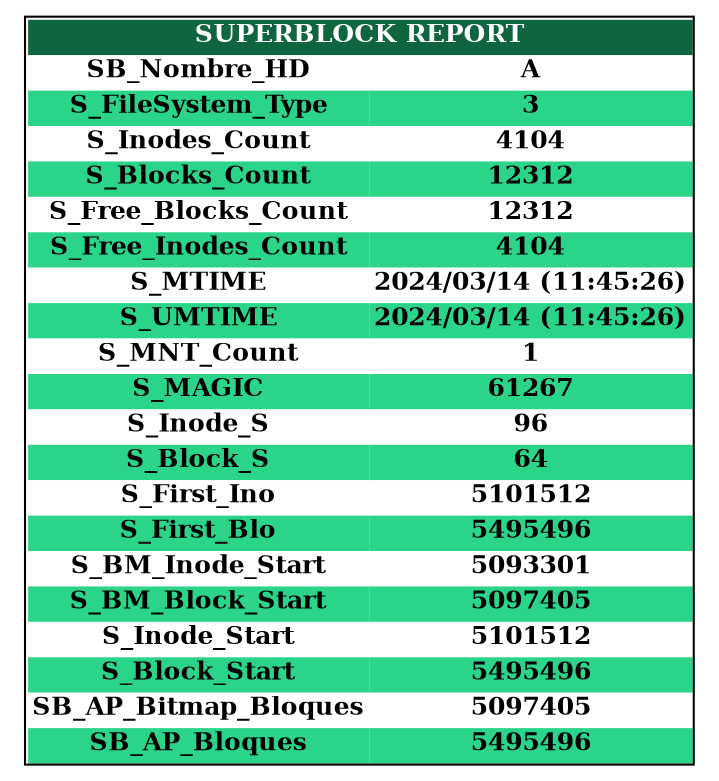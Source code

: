 digraph G {
	node[shape=plaintext fontsize=12];
	rankdir=LR;

	table [label=<
		<TABLE BORDER="1" CELLBORDER="0" CELLSPACING="0">
			<TR>
					<TD ALIGN="CENTER" COLSPAN="2" BGCOLOR="#0E653E"><FONT COLOR="WHITE"><B>SUPERBLOCK REPORT</B></FONT></TD>
			</TR>
			<TR>
					<TD ALIGN="CENTER" COLSPAN="1" BGCOLOR="WHITE"><FONT COLOR="BLACK"><B>SB_Nombre_HD</B></FONT></TD>
					<TD ALIGN="CENTER" COLSPAN="1" BGCOLOR="WHITE"><FONT COLOR="BLACK"><B>A</B></FONT></TD>
			</TR>
			<TR>
					<TD ALIGN="CENTER" COLSPAN="1" BGCOLOR="#2AD488"><FONT COLOR="BLACK"><B>S_FileSystem_Type</B></FONT></TD>
					<TD ALIGN="CENTER" COLSPAN="1" BGCOLOR="#2AD488"><FONT COLOR="BLACK"><B>3</B></FONT></TD>
			</TR>
			<TR>
					<TD ALIGN="CENTER" COLSPAN="1" BGCOLOR="WHITE"><FONT COLOR="BLACK"><B>S_Inodes_Count</B></FONT></TD>
					<TD ALIGN="CENTER" COLSPAN="1" BGCOLOR="WHITE"><FONT COLOR="BLACK"><B>4104</B></FONT></TD>
			</TR>
			<TR>
					<TD ALIGN="CENTER" COLSPAN="1" BGCOLOR="#2AD488"><FONT COLOR="BLACK"><B>S_Blocks_Count</B></FONT></TD>
					<TD ALIGN="CENTER" COLSPAN="1" BGCOLOR="#2AD488"><FONT COLOR="BLACK"><B>12312</B></FONT></TD>
			</TR>
			<TR>
					<TD ALIGN="CENTER" COLSPAN="1" BGCOLOR="WHITE"><FONT COLOR="BLACK"><B>S_Free_Blocks_Count</B></FONT></TD>
					<TD ALIGN="CENTER" COLSPAN="1" BGCOLOR="WHITE"><FONT COLOR="BLACK"><B>12312</B></FONT></TD>
			</TR>
			<TR>
					<TD ALIGN="CENTER" COLSPAN="1" BGCOLOR="#2AD488"><FONT COLOR="BLACK"><B>S_Free_Inodes_Count</B></FONT></TD>
					<TD ALIGN="CENTER" COLSPAN="1" BGCOLOR="#2AD488"><FONT COLOR="BLACK"><B>4104</B></FONT></TD>
			</TR>
			<TR>
					<TD ALIGN="CENTER" COLSPAN="1" BGCOLOR="WHITE"><FONT COLOR="BLACK"><B>S_MTIME</B></FONT></TD>
					<TD ALIGN="CENTER" COLSPAN="1" BGCOLOR="WHITE"><FONT COLOR="BLACK"><B>2024/03/14 (11:45:26)</B></FONT></TD>
			</TR>
			<TR>
					<TD ALIGN="CENTER" COLSPAN="1" BGCOLOR="#2AD488"><FONT COLOR="BLACK"><B>S_UMTIME</B></FONT></TD>
					<TD ALIGN="CENTER" COLSPAN="1" BGCOLOR="#2AD488"><FONT COLOR="BLACK"><B>2024/03/14 (11:45:26)</B></FONT></TD>
			</TR>
			<TR>
					<TD ALIGN="CENTER" COLSPAN="1" BGCOLOR="WHITE"><FONT COLOR="BLACK"><B>S_MNT_Count</B></FONT></TD>
					<TD ALIGN="CENTER" COLSPAN="1" BGCOLOR="WHITE"><FONT COLOR="BLACK"><B>1</B></FONT></TD>
			</TR>
			<TR>
					<TD ALIGN="CENTER" COLSPAN="1" BGCOLOR="#2AD488"><FONT COLOR="BLACK"><B>S_MAGIC</B></FONT></TD>
					<TD ALIGN="CENTER" COLSPAN="1" BGCOLOR="#2AD488"><FONT COLOR="BLACK"><B>61267</B></FONT></TD>
			</TR>
			<TR>
					<TD ALIGN="CENTER" COLSPAN="1" BGCOLOR="WHITE"><FONT COLOR="BLACK"><B>S_Inode_S</B></FONT></TD>
					<TD ALIGN="CENTER" COLSPAN="1" BGCOLOR="WHITE"><FONT COLOR="BLACK"><B>96</B></FONT></TD>
			</TR>
			<TR>
					<TD ALIGN="CENTER" COLSPAN="1" BGCOLOR="#2AD488"><FONT COLOR="BLACK"><B>S_Block_S</B></FONT></TD>
					<TD ALIGN="CENTER" COLSPAN="1" BGCOLOR="#2AD488"><FONT COLOR="BLACK"><B>64</B></FONT></TD>
			</TR>
			<TR>
					<TD ALIGN="CENTER" COLSPAN="1" BGCOLOR="WHITE"><FONT COLOR="BLACK"><B>S_First_Ino</B></FONT></TD>
					<TD ALIGN="CENTER" COLSPAN="1" BGCOLOR="WHITE"><FONT COLOR="BLACK"><B>5101512</B></FONT></TD>
			</TR>
			<TR>
					<TD ALIGN="CENTER" COLSPAN="1" BGCOLOR="#2AD488"><FONT COLOR="BLACK"><B>S_First_Blo</B></FONT></TD>
					<TD ALIGN="CENTER" COLSPAN="1" BGCOLOR="#2AD488"><FONT COLOR="BLACK"><B>5495496</B></FONT></TD>
			</TR>
			<TR>
					<TD ALIGN="CENTER" COLSPAN="1" BGCOLOR="WHITE"><FONT COLOR="BLACK"><B>S_BM_Inode_Start</B></FONT></TD>
					<TD ALIGN="CENTER" COLSPAN="1" BGCOLOR="WHITE"><FONT COLOR="BLACK"><B>5093301</B></FONT></TD>
			</TR>
			<TR>
					<TD ALIGN="CENTER" COLSPAN="1" BGCOLOR="#2AD488"><FONT COLOR="BLACK"><B>S_BM_Block_Start</B></FONT></TD>
					<TD ALIGN="CENTER" COLSPAN="1" BGCOLOR="#2AD488"><FONT COLOR="BLACK"><B>5097405</B></FONT></TD>
			</TR>
			<TR>
					<TD ALIGN="CENTER" COLSPAN="1" BGCOLOR="WHITE"><FONT COLOR="BLACK"><B>S_Inode_Start</B></FONT></TD>
					<TD ALIGN="CENTER" COLSPAN="1" BGCOLOR="WHITE"><FONT COLOR="BLACK"><B>5101512</B></FONT></TD>
			</TR>
			<TR>
					<TD ALIGN="CENTER" COLSPAN="1" BGCOLOR="#2AD488"><FONT COLOR="BLACK"><B>S_Block_Start</B></FONT></TD>
					<TD ALIGN="CENTER" COLSPAN="1" BGCOLOR="#2AD488"><FONT COLOR="BLACK"><B>5495496</B></FONT></TD>
			</TR>
			<TR>
					<TD ALIGN="CENTER" COLSPAN="1" BGCOLOR="WHITE"><FONT COLOR="BLACK"><B>SB_AP_Bitmap_Bloques</B></FONT></TD>
					<TD ALIGN="CENTER" COLSPAN="1" BGCOLOR="WHITE"><FONT COLOR="BLACK"><B>5097405</B></FONT></TD>
			</TR>
			<TR>
					<TD ALIGN="CENTER" COLSPAN="1" BGCOLOR="#2AD488"><FONT COLOR="BLACK"><B>SB_AP_Bloques</B></FONT></TD>
					<TD ALIGN="CENTER" COLSPAN="1" BGCOLOR="#2AD488"><FONT COLOR="BLACK"><B>5495496</B></FONT></TD>
			</TR>
		</TABLE>
	
>];

}

